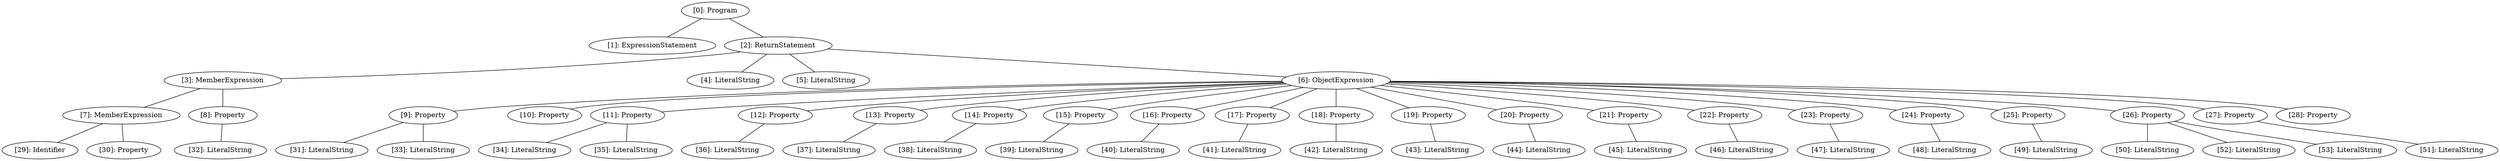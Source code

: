 // Result
graph {
	0 [label="[0]: Program"]
	1 [label="[1]: ExpressionStatement"]
	2 [label="[2]: ReturnStatement"]
	3 [label="[3]: MemberExpression"]
	4 [label="[4]: LiteralString"]
	5 [label="[5]: LiteralString"]
	6 [label="[6]: ObjectExpression"]
	7 [label="[7]: MemberExpression"]
	8 [label="[8]: Property"]
	9 [label="[9]: Property"]
	10 [label="[10]: Property"]
	11 [label="[11]: Property"]
	12 [label="[12]: Property"]
	13 [label="[13]: Property"]
	14 [label="[14]: Property"]
	15 [label="[15]: Property"]
	16 [label="[16]: Property"]
	17 [label="[17]: Property"]
	18 [label="[18]: Property"]
	19 [label="[19]: Property"]
	20 [label="[20]: Property"]
	21 [label="[21]: Property"]
	22 [label="[22]: Property"]
	23 [label="[23]: Property"]
	24 [label="[24]: Property"]
	25 [label="[25]: Property"]
	26 [label="[26]: Property"]
	27 [label="[27]: Property"]
	28 [label="[28]: Property"]
	29 [label="[29]: Identifier"]
	30 [label="[30]: Property"]
	31 [label="[31]: LiteralString"]
	32 [label="[32]: LiteralString"]
	33 [label="[33]: LiteralString"]
	34 [label="[34]: LiteralString"]
	35 [label="[35]: LiteralString"]
	36 [label="[36]: LiteralString"]
	37 [label="[37]: LiteralString"]
	38 [label="[38]: LiteralString"]
	39 [label="[39]: LiteralString"]
	40 [label="[40]: LiteralString"]
	41 [label="[41]: LiteralString"]
	42 [label="[42]: LiteralString"]
	43 [label="[43]: LiteralString"]
	44 [label="[44]: LiteralString"]
	45 [label="[45]: LiteralString"]
	46 [label="[46]: LiteralString"]
	47 [label="[47]: LiteralString"]
	48 [label="[48]: LiteralString"]
	49 [label="[49]: LiteralString"]
	50 [label="[50]: LiteralString"]
	51 [label="[51]: LiteralString"]
	52 [label="[52]: LiteralString"]
	53 [label="[53]: LiteralString"]
	0 -- 1
	0 -- 2
	2 -- 3
	2 -- 4
	2 -- 5
	2 -- 6
	3 -- 7
	3 -- 8
	6 -- 9
	6 -- 10
	6 -- 11
	6 -- 12
	6 -- 13
	6 -- 14
	6 -- 15
	6 -- 16
	6 -- 17
	6 -- 18
	6 -- 19
	6 -- 20
	6 -- 21
	6 -- 22
	6 -- 23
	6 -- 24
	6 -- 25
	6 -- 26
	6 -- 27
	6 -- 28
	7 -- 29
	7 -- 30
	8 -- 32
	9 -- 31
	9 -- 33
	11 -- 34
	11 -- 35
	12 -- 36
	13 -- 37
	14 -- 38
	15 -- 39
	16 -- 40
	17 -- 41
	18 -- 42
	19 -- 43
	20 -- 44
	21 -- 45
	22 -- 46
	23 -- 47
	24 -- 48
	25 -- 49
	26 -- 50
	26 -- 52
	26 -- 53
	27 -- 51
}
